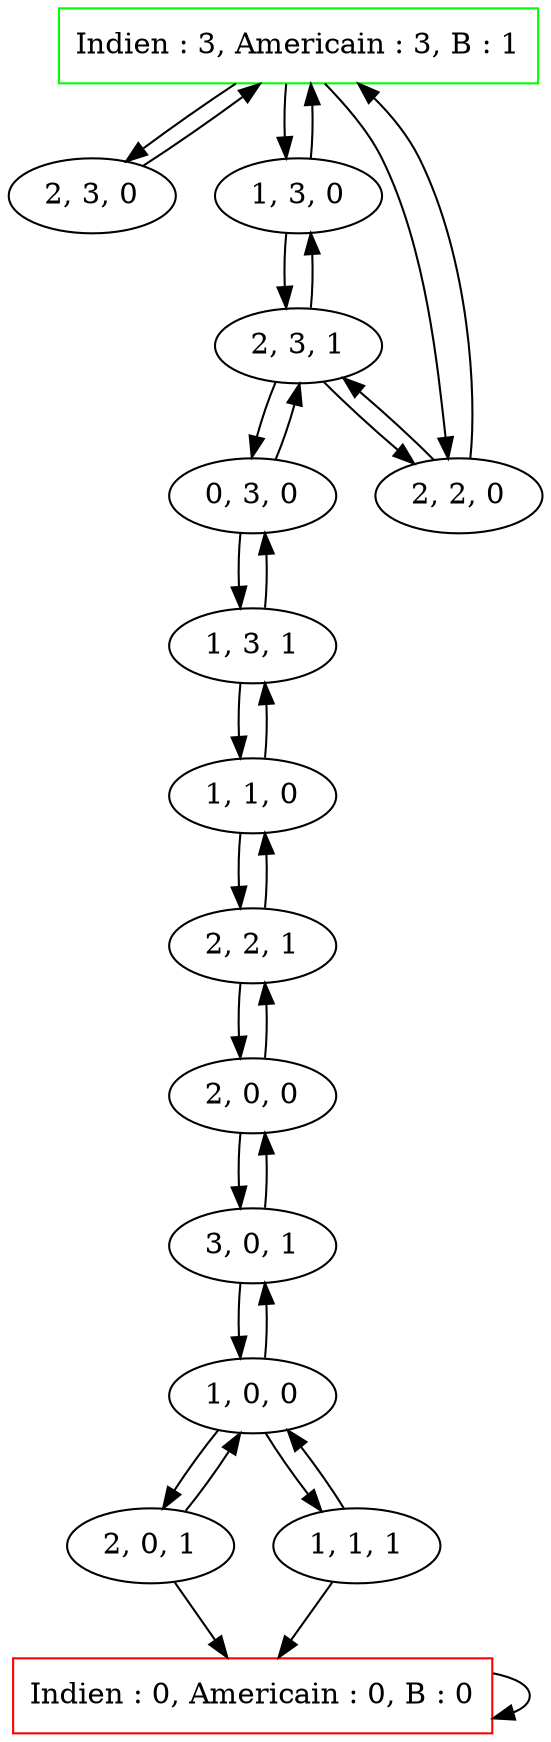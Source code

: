 digraph Indien_americains {
	initial [label="Indien : 3, Americain : 3, B : 1" color=green shape=box]
	final [label="Indien : 0, Americain : 0, B : 0" color=red shape=box]
	initial -> "2, 3, 0"
	initial -> "1, 3, 0"
	initial -> "2, 2, 0"
	"2, 2, 0" -> initial
	"2, 2, 0" -> "2, 3, 1"
	"2, 3, 1" -> "1, 3, 0"
	"2, 3, 1" -> "0, 3, 0"
	"2, 3, 1" -> "2, 2, 0"
	"0, 3, 0" -> "1, 3, 1"
	"0, 3, 0" -> "2, 3, 1"
	"1, 3, 1" -> "0, 3, 0"
	"1, 3, 1" -> "1, 1, 0"
	"1, 1, 0" -> "2, 2, 1"
	"1, 1, 0" -> "1, 3, 1"
	"2, 2, 1" -> "1, 1, 0"
	"2, 2, 1" -> "2, 0, 0"
	"2, 0, 0" -> "3, 0, 1"
	"2, 0, 0" -> "2, 2, 1"
	"3, 0, 1" -> "2, 0, 0"
	"3, 0, 1" -> "1, 0, 0"
	"1, 0, 0" -> "2, 0, 1"
	"1, 0, 0" -> "3, 0, 1"
	"1, 0, 0" -> "1, 1, 1"
	"1, 1, 1" -> final
	"1, 1, 1" -> "1, 0, 0"
	final -> final
	"2, 0, 1" -> "1, 0, 0"
	"2, 0, 1" -> final
	"1, 3, 0" -> "2, 3, 1"
	"1, 3, 0" -> initial
	"2, 3, 0" -> initial
}
